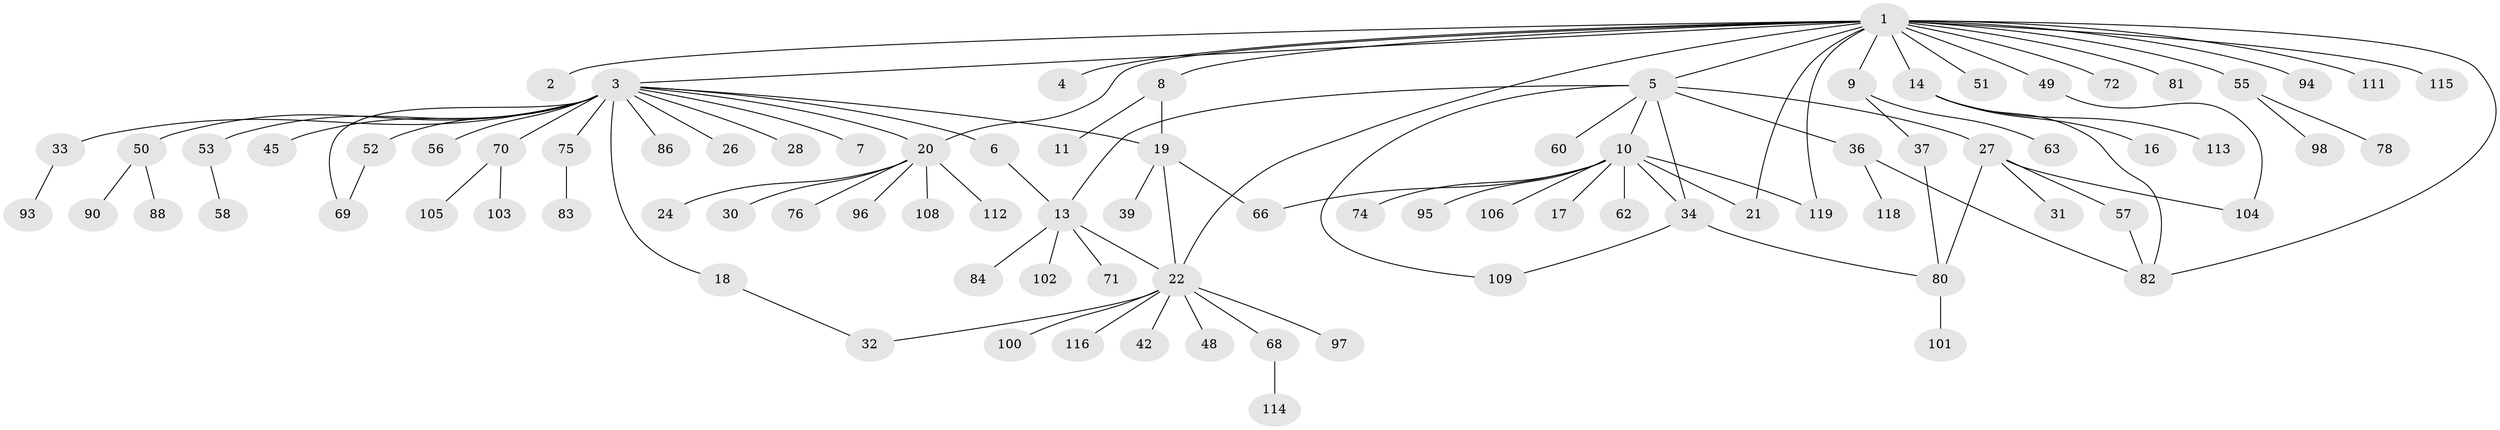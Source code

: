 // original degree distribution, {20: 0.008403361344537815, 1: 0.5546218487394958, 18: 0.008403361344537815, 9: 0.01680672268907563, 2: 0.226890756302521, 4: 0.06722689075630252, 8: 0.008403361344537815, 7: 0.01680672268907563, 5: 0.025210084033613446, 3: 0.058823529411764705, 6: 0.008403361344537815}
// Generated by graph-tools (version 1.1) at 2025/11/02/27/25 16:11:11]
// undirected, 88 vertices, 105 edges
graph export_dot {
graph [start="1"]
  node [color=gray90,style=filled];
  1 [super="+46"];
  2;
  3 [super="+29"];
  4;
  5 [super="+41"];
  6;
  7;
  8 [super="+15"];
  9 [super="+91"];
  10 [super="+12"];
  11 [super="+44"];
  13 [super="+79"];
  14 [super="+87"];
  16;
  17 [super="+38"];
  18 [super="+61"];
  19 [super="+43"];
  20 [super="+47"];
  21 [super="+25"];
  22 [super="+23"];
  24;
  26;
  27 [super="+35"];
  28 [super="+40"];
  30;
  31;
  32;
  33 [super="+77"];
  34 [super="+54"];
  36 [super="+73"];
  37;
  39;
  42;
  45;
  48 [super="+67"];
  49 [super="+64"];
  50 [super="+92"];
  51 [super="+59"];
  52 [super="+65"];
  53 [super="+85"];
  55;
  56;
  57;
  58;
  60;
  62;
  63;
  66;
  68;
  69 [super="+99"];
  70 [super="+89"];
  71;
  72;
  74;
  75;
  76;
  78;
  80 [super="+107"];
  81;
  82 [super="+117"];
  83;
  84;
  86;
  88;
  90;
  93;
  94;
  95;
  96;
  97;
  98;
  100;
  101;
  102;
  103;
  104;
  105;
  106;
  108;
  109 [super="+110"];
  111;
  112;
  113;
  114;
  115;
  116;
  118;
  119;
  1 -- 2;
  1 -- 3;
  1 -- 4;
  1 -- 5;
  1 -- 8;
  1 -- 9;
  1 -- 14;
  1 -- 20;
  1 -- 22;
  1 -- 49;
  1 -- 51;
  1 -- 55;
  1 -- 72;
  1 -- 81;
  1 -- 94;
  1 -- 111;
  1 -- 115;
  1 -- 119;
  1 -- 21;
  1 -- 82;
  3 -- 6;
  3 -- 7;
  3 -- 18;
  3 -- 19;
  3 -- 20;
  3 -- 26;
  3 -- 28;
  3 -- 45;
  3 -- 50;
  3 -- 52;
  3 -- 53;
  3 -- 56;
  3 -- 69;
  3 -- 70;
  3 -- 75;
  3 -- 86;
  3 -- 33;
  5 -- 10;
  5 -- 13;
  5 -- 27;
  5 -- 34;
  5 -- 36;
  5 -- 60;
  5 -- 109;
  6 -- 13;
  8 -- 11;
  8 -- 19;
  9 -- 37;
  9 -- 63;
  10 -- 17;
  10 -- 62;
  10 -- 74;
  10 -- 95;
  10 -- 106;
  10 -- 21;
  10 -- 66;
  10 -- 119;
  10 -- 34;
  13 -- 22;
  13 -- 71;
  13 -- 84;
  13 -- 102;
  14 -- 16;
  14 -- 113;
  14 -- 82;
  18 -- 32;
  19 -- 39;
  19 -- 66;
  19 -- 22;
  20 -- 24;
  20 -- 30;
  20 -- 76;
  20 -- 96;
  20 -- 108;
  20 -- 112;
  22 -- 32;
  22 -- 48;
  22 -- 100;
  22 -- 116;
  22 -- 97;
  22 -- 68;
  22 -- 42;
  27 -- 31;
  27 -- 57;
  27 -- 80;
  27 -- 104;
  33 -- 93;
  34 -- 80;
  34 -- 109;
  36 -- 82;
  36 -- 118;
  37 -- 80;
  49 -- 104;
  50 -- 88;
  50 -- 90;
  52 -- 69;
  53 -- 58;
  55 -- 78;
  55 -- 98;
  57 -- 82;
  68 -- 114;
  70 -- 103;
  70 -- 105;
  75 -- 83;
  80 -- 101;
}

